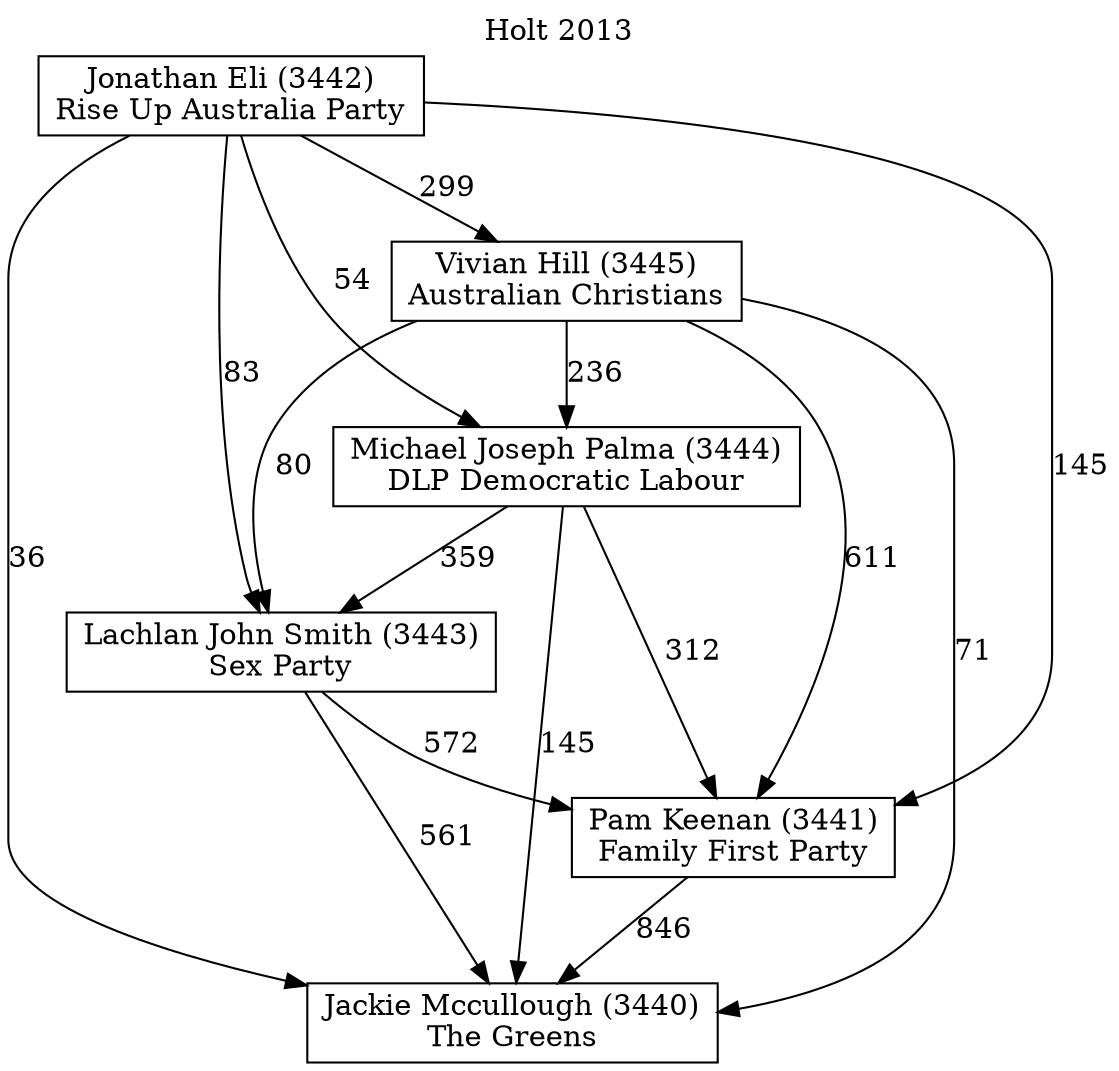 // House preference flow
digraph "Jackie Mccullough (3440)_Holt_2013" {
	graph [label="Holt 2013" labelloc=t mclimit=10]
	node [shape=box]
	"Jackie Mccullough (3440)" [label="Jackie Mccullough (3440)
The Greens"]
	"Pam Keenan (3441)" [label="Pam Keenan (3441)
Family First Party"]
	"Lachlan John Smith (3443)" [label="Lachlan John Smith (3443)
Sex Party"]
	"Michael Joseph Palma (3444)" [label="Michael Joseph Palma (3444)
DLP Democratic Labour"]
	"Vivian Hill (3445)" [label="Vivian Hill (3445)
Australian Christians"]
	"Jonathan Eli (3442)" [label="Jonathan Eli (3442)
Rise Up Australia Party"]
	"Jackie Mccullough (3440)" [label="Jackie Mccullough (3440)
The Greens"]
	"Lachlan John Smith (3443)" [label="Lachlan John Smith (3443)
Sex Party"]
	"Michael Joseph Palma (3444)" [label="Michael Joseph Palma (3444)
DLP Democratic Labour"]
	"Vivian Hill (3445)" [label="Vivian Hill (3445)
Australian Christians"]
	"Jonathan Eli (3442)" [label="Jonathan Eli (3442)
Rise Up Australia Party"]
	"Jackie Mccullough (3440)" [label="Jackie Mccullough (3440)
The Greens"]
	"Michael Joseph Palma (3444)" [label="Michael Joseph Palma (3444)
DLP Democratic Labour"]
	"Vivian Hill (3445)" [label="Vivian Hill (3445)
Australian Christians"]
	"Jonathan Eli (3442)" [label="Jonathan Eli (3442)
Rise Up Australia Party"]
	"Jackie Mccullough (3440)" [label="Jackie Mccullough (3440)
The Greens"]
	"Vivian Hill (3445)" [label="Vivian Hill (3445)
Australian Christians"]
	"Jonathan Eli (3442)" [label="Jonathan Eli (3442)
Rise Up Australia Party"]
	"Jackie Mccullough (3440)" [label="Jackie Mccullough (3440)
The Greens"]
	"Jonathan Eli (3442)" [label="Jonathan Eli (3442)
Rise Up Australia Party"]
	"Jonathan Eli (3442)" [label="Jonathan Eli (3442)
Rise Up Australia Party"]
	"Vivian Hill (3445)" [label="Vivian Hill (3445)
Australian Christians"]
	"Jonathan Eli (3442)" [label="Jonathan Eli (3442)
Rise Up Australia Party"]
	"Jonathan Eli (3442)" [label="Jonathan Eli (3442)
Rise Up Australia Party"]
	"Michael Joseph Palma (3444)" [label="Michael Joseph Palma (3444)
DLP Democratic Labour"]
	"Vivian Hill (3445)" [label="Vivian Hill (3445)
Australian Christians"]
	"Jonathan Eli (3442)" [label="Jonathan Eli (3442)
Rise Up Australia Party"]
	"Michael Joseph Palma (3444)" [label="Michael Joseph Palma (3444)
DLP Democratic Labour"]
	"Jonathan Eli (3442)" [label="Jonathan Eli (3442)
Rise Up Australia Party"]
	"Jonathan Eli (3442)" [label="Jonathan Eli (3442)
Rise Up Australia Party"]
	"Vivian Hill (3445)" [label="Vivian Hill (3445)
Australian Christians"]
	"Jonathan Eli (3442)" [label="Jonathan Eli (3442)
Rise Up Australia Party"]
	"Jonathan Eli (3442)" [label="Jonathan Eli (3442)
Rise Up Australia Party"]
	"Lachlan John Smith (3443)" [label="Lachlan John Smith (3443)
Sex Party"]
	"Michael Joseph Palma (3444)" [label="Michael Joseph Palma (3444)
DLP Democratic Labour"]
	"Vivian Hill (3445)" [label="Vivian Hill (3445)
Australian Christians"]
	"Jonathan Eli (3442)" [label="Jonathan Eli (3442)
Rise Up Australia Party"]
	"Lachlan John Smith (3443)" [label="Lachlan John Smith (3443)
Sex Party"]
	"Vivian Hill (3445)" [label="Vivian Hill (3445)
Australian Christians"]
	"Jonathan Eli (3442)" [label="Jonathan Eli (3442)
Rise Up Australia Party"]
	"Lachlan John Smith (3443)" [label="Lachlan John Smith (3443)
Sex Party"]
	"Jonathan Eli (3442)" [label="Jonathan Eli (3442)
Rise Up Australia Party"]
	"Jonathan Eli (3442)" [label="Jonathan Eli (3442)
Rise Up Australia Party"]
	"Vivian Hill (3445)" [label="Vivian Hill (3445)
Australian Christians"]
	"Jonathan Eli (3442)" [label="Jonathan Eli (3442)
Rise Up Australia Party"]
	"Jonathan Eli (3442)" [label="Jonathan Eli (3442)
Rise Up Australia Party"]
	"Michael Joseph Palma (3444)" [label="Michael Joseph Palma (3444)
DLP Democratic Labour"]
	"Vivian Hill (3445)" [label="Vivian Hill (3445)
Australian Christians"]
	"Jonathan Eli (3442)" [label="Jonathan Eli (3442)
Rise Up Australia Party"]
	"Michael Joseph Palma (3444)" [label="Michael Joseph Palma (3444)
DLP Democratic Labour"]
	"Jonathan Eli (3442)" [label="Jonathan Eli (3442)
Rise Up Australia Party"]
	"Jonathan Eli (3442)" [label="Jonathan Eli (3442)
Rise Up Australia Party"]
	"Vivian Hill (3445)" [label="Vivian Hill (3445)
Australian Christians"]
	"Jonathan Eli (3442)" [label="Jonathan Eli (3442)
Rise Up Australia Party"]
	"Jonathan Eli (3442)" [label="Jonathan Eli (3442)
Rise Up Australia Party"]
	"Pam Keenan (3441)" [label="Pam Keenan (3441)
Family First Party"]
	"Lachlan John Smith (3443)" [label="Lachlan John Smith (3443)
Sex Party"]
	"Michael Joseph Palma (3444)" [label="Michael Joseph Palma (3444)
DLP Democratic Labour"]
	"Vivian Hill (3445)" [label="Vivian Hill (3445)
Australian Christians"]
	"Jonathan Eli (3442)" [label="Jonathan Eli (3442)
Rise Up Australia Party"]
	"Pam Keenan (3441)" [label="Pam Keenan (3441)
Family First Party"]
	"Michael Joseph Palma (3444)" [label="Michael Joseph Palma (3444)
DLP Democratic Labour"]
	"Vivian Hill (3445)" [label="Vivian Hill (3445)
Australian Christians"]
	"Jonathan Eli (3442)" [label="Jonathan Eli (3442)
Rise Up Australia Party"]
	"Pam Keenan (3441)" [label="Pam Keenan (3441)
Family First Party"]
	"Vivian Hill (3445)" [label="Vivian Hill (3445)
Australian Christians"]
	"Jonathan Eli (3442)" [label="Jonathan Eli (3442)
Rise Up Australia Party"]
	"Pam Keenan (3441)" [label="Pam Keenan (3441)
Family First Party"]
	"Jonathan Eli (3442)" [label="Jonathan Eli (3442)
Rise Up Australia Party"]
	"Jonathan Eli (3442)" [label="Jonathan Eli (3442)
Rise Up Australia Party"]
	"Vivian Hill (3445)" [label="Vivian Hill (3445)
Australian Christians"]
	"Jonathan Eli (3442)" [label="Jonathan Eli (3442)
Rise Up Australia Party"]
	"Jonathan Eli (3442)" [label="Jonathan Eli (3442)
Rise Up Australia Party"]
	"Michael Joseph Palma (3444)" [label="Michael Joseph Palma (3444)
DLP Democratic Labour"]
	"Vivian Hill (3445)" [label="Vivian Hill (3445)
Australian Christians"]
	"Jonathan Eli (3442)" [label="Jonathan Eli (3442)
Rise Up Australia Party"]
	"Michael Joseph Palma (3444)" [label="Michael Joseph Palma (3444)
DLP Democratic Labour"]
	"Jonathan Eli (3442)" [label="Jonathan Eli (3442)
Rise Up Australia Party"]
	"Jonathan Eli (3442)" [label="Jonathan Eli (3442)
Rise Up Australia Party"]
	"Vivian Hill (3445)" [label="Vivian Hill (3445)
Australian Christians"]
	"Jonathan Eli (3442)" [label="Jonathan Eli (3442)
Rise Up Australia Party"]
	"Jonathan Eli (3442)" [label="Jonathan Eli (3442)
Rise Up Australia Party"]
	"Lachlan John Smith (3443)" [label="Lachlan John Smith (3443)
Sex Party"]
	"Michael Joseph Palma (3444)" [label="Michael Joseph Palma (3444)
DLP Democratic Labour"]
	"Vivian Hill (3445)" [label="Vivian Hill (3445)
Australian Christians"]
	"Jonathan Eli (3442)" [label="Jonathan Eli (3442)
Rise Up Australia Party"]
	"Lachlan John Smith (3443)" [label="Lachlan John Smith (3443)
Sex Party"]
	"Vivian Hill (3445)" [label="Vivian Hill (3445)
Australian Christians"]
	"Jonathan Eli (3442)" [label="Jonathan Eli (3442)
Rise Up Australia Party"]
	"Lachlan John Smith (3443)" [label="Lachlan John Smith (3443)
Sex Party"]
	"Jonathan Eli (3442)" [label="Jonathan Eli (3442)
Rise Up Australia Party"]
	"Jonathan Eli (3442)" [label="Jonathan Eli (3442)
Rise Up Australia Party"]
	"Vivian Hill (3445)" [label="Vivian Hill (3445)
Australian Christians"]
	"Jonathan Eli (3442)" [label="Jonathan Eli (3442)
Rise Up Australia Party"]
	"Jonathan Eli (3442)" [label="Jonathan Eli (3442)
Rise Up Australia Party"]
	"Michael Joseph Palma (3444)" [label="Michael Joseph Palma (3444)
DLP Democratic Labour"]
	"Vivian Hill (3445)" [label="Vivian Hill (3445)
Australian Christians"]
	"Jonathan Eli (3442)" [label="Jonathan Eli (3442)
Rise Up Australia Party"]
	"Michael Joseph Palma (3444)" [label="Michael Joseph Palma (3444)
DLP Democratic Labour"]
	"Jonathan Eli (3442)" [label="Jonathan Eli (3442)
Rise Up Australia Party"]
	"Jonathan Eli (3442)" [label="Jonathan Eli (3442)
Rise Up Australia Party"]
	"Vivian Hill (3445)" [label="Vivian Hill (3445)
Australian Christians"]
	"Jonathan Eli (3442)" [label="Jonathan Eli (3442)
Rise Up Australia Party"]
	"Jonathan Eli (3442)" [label="Jonathan Eli (3442)
Rise Up Australia Party"]
	"Pam Keenan (3441)" -> "Jackie Mccullough (3440)" [label=846]
	"Lachlan John Smith (3443)" -> "Pam Keenan (3441)" [label=572]
	"Michael Joseph Palma (3444)" -> "Lachlan John Smith (3443)" [label=359]
	"Vivian Hill (3445)" -> "Michael Joseph Palma (3444)" [label=236]
	"Jonathan Eli (3442)" -> "Vivian Hill (3445)" [label=299]
	"Lachlan John Smith (3443)" -> "Jackie Mccullough (3440)" [label=561]
	"Michael Joseph Palma (3444)" -> "Jackie Mccullough (3440)" [label=145]
	"Vivian Hill (3445)" -> "Jackie Mccullough (3440)" [label=71]
	"Jonathan Eli (3442)" -> "Jackie Mccullough (3440)" [label=36]
	"Jonathan Eli (3442)" -> "Michael Joseph Palma (3444)" [label=54]
	"Vivian Hill (3445)" -> "Lachlan John Smith (3443)" [label=80]
	"Jonathan Eli (3442)" -> "Lachlan John Smith (3443)" [label=83]
	"Michael Joseph Palma (3444)" -> "Pam Keenan (3441)" [label=312]
	"Vivian Hill (3445)" -> "Pam Keenan (3441)" [label=611]
	"Jonathan Eli (3442)" -> "Pam Keenan (3441)" [label=145]
}
